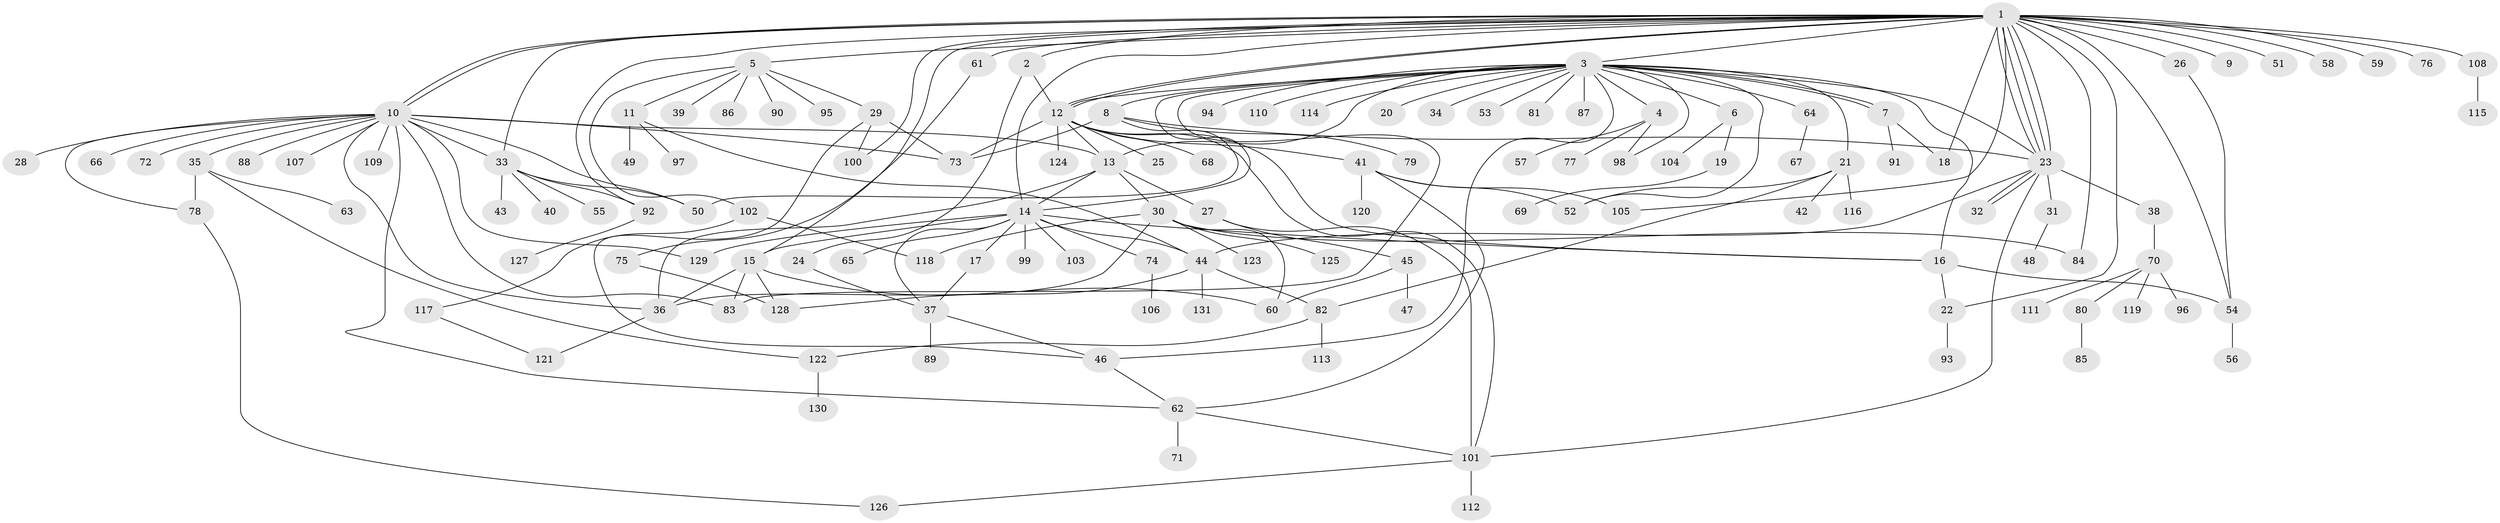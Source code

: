 // coarse degree distribution, {29: 0.010101010101010102, 3: 0.09090909090909091, 24: 0.010101010101010102, 10: 0.010101010101010102, 2: 0.16161616161616163, 4: 0.050505050505050504, 6: 0.010101010101010102, 1: 0.5252525252525253, 18: 0.010101010101010102, 11: 0.020202020202020204, 8: 0.010101010101010102, 7: 0.050505050505050504, 5: 0.030303030303030304, 16: 0.010101010101010102}
// Generated by graph-tools (version 1.1) at 2025/52/02/27/25 19:52:00]
// undirected, 131 vertices, 192 edges
graph export_dot {
graph [start="1"]
  node [color=gray90,style=filled];
  1;
  2;
  3;
  4;
  5;
  6;
  7;
  8;
  9;
  10;
  11;
  12;
  13;
  14;
  15;
  16;
  17;
  18;
  19;
  20;
  21;
  22;
  23;
  24;
  25;
  26;
  27;
  28;
  29;
  30;
  31;
  32;
  33;
  34;
  35;
  36;
  37;
  38;
  39;
  40;
  41;
  42;
  43;
  44;
  45;
  46;
  47;
  48;
  49;
  50;
  51;
  52;
  53;
  54;
  55;
  56;
  57;
  58;
  59;
  60;
  61;
  62;
  63;
  64;
  65;
  66;
  67;
  68;
  69;
  70;
  71;
  72;
  73;
  74;
  75;
  76;
  77;
  78;
  79;
  80;
  81;
  82;
  83;
  84;
  85;
  86;
  87;
  88;
  89;
  90;
  91;
  92;
  93;
  94;
  95;
  96;
  97;
  98;
  99;
  100;
  101;
  102;
  103;
  104;
  105;
  106;
  107;
  108;
  109;
  110;
  111;
  112;
  113;
  114;
  115;
  116;
  117;
  118;
  119;
  120;
  121;
  122;
  123;
  124;
  125;
  126;
  127;
  128;
  129;
  130;
  131;
  1 -- 2;
  1 -- 3;
  1 -- 5;
  1 -- 9;
  1 -- 10;
  1 -- 10;
  1 -- 12;
  1 -- 12;
  1 -- 14;
  1 -- 15;
  1 -- 18;
  1 -- 22;
  1 -- 23;
  1 -- 23;
  1 -- 23;
  1 -- 23;
  1 -- 26;
  1 -- 33;
  1 -- 51;
  1 -- 54;
  1 -- 58;
  1 -- 59;
  1 -- 61;
  1 -- 76;
  1 -- 84;
  1 -- 92;
  1 -- 100;
  1 -- 105;
  1 -- 108;
  2 -- 12;
  2 -- 24;
  3 -- 4;
  3 -- 6;
  3 -- 7;
  3 -- 7;
  3 -- 8;
  3 -- 12;
  3 -- 13;
  3 -- 14;
  3 -- 16;
  3 -- 20;
  3 -- 21;
  3 -- 23;
  3 -- 34;
  3 -- 46;
  3 -- 52;
  3 -- 53;
  3 -- 64;
  3 -- 81;
  3 -- 83;
  3 -- 87;
  3 -- 94;
  3 -- 98;
  3 -- 110;
  3 -- 114;
  4 -- 57;
  4 -- 77;
  4 -- 98;
  5 -- 11;
  5 -- 29;
  5 -- 39;
  5 -- 86;
  5 -- 90;
  5 -- 95;
  5 -- 102;
  6 -- 19;
  6 -- 104;
  7 -- 18;
  7 -- 91;
  8 -- 23;
  8 -- 50;
  8 -- 73;
  8 -- 79;
  10 -- 13;
  10 -- 28;
  10 -- 33;
  10 -- 35;
  10 -- 36;
  10 -- 50;
  10 -- 62;
  10 -- 66;
  10 -- 72;
  10 -- 73;
  10 -- 78;
  10 -- 83;
  10 -- 88;
  10 -- 107;
  10 -- 109;
  10 -- 129;
  11 -- 44;
  11 -- 49;
  11 -- 97;
  12 -- 13;
  12 -- 16;
  12 -- 25;
  12 -- 41;
  12 -- 68;
  12 -- 73;
  12 -- 101;
  12 -- 124;
  13 -- 14;
  13 -- 27;
  13 -- 30;
  13 -- 36;
  14 -- 15;
  14 -- 16;
  14 -- 17;
  14 -- 37;
  14 -- 44;
  14 -- 65;
  14 -- 74;
  14 -- 99;
  14 -- 103;
  14 -- 129;
  15 -- 36;
  15 -- 60;
  15 -- 83;
  15 -- 128;
  16 -- 22;
  16 -- 54;
  17 -- 37;
  19 -- 69;
  21 -- 42;
  21 -- 52;
  21 -- 82;
  21 -- 116;
  22 -- 93;
  23 -- 31;
  23 -- 32;
  23 -- 32;
  23 -- 38;
  23 -- 44;
  23 -- 101;
  24 -- 37;
  26 -- 54;
  27 -- 45;
  27 -- 101;
  29 -- 46;
  29 -- 73;
  29 -- 100;
  30 -- 36;
  30 -- 60;
  30 -- 84;
  30 -- 118;
  30 -- 123;
  30 -- 125;
  31 -- 48;
  33 -- 40;
  33 -- 43;
  33 -- 50;
  33 -- 55;
  33 -- 92;
  35 -- 63;
  35 -- 78;
  35 -- 122;
  36 -- 121;
  37 -- 46;
  37 -- 89;
  38 -- 70;
  41 -- 52;
  41 -- 62;
  41 -- 105;
  41 -- 120;
  44 -- 82;
  44 -- 128;
  44 -- 131;
  45 -- 47;
  45 -- 60;
  46 -- 62;
  54 -- 56;
  61 -- 75;
  62 -- 71;
  62 -- 101;
  64 -- 67;
  70 -- 80;
  70 -- 96;
  70 -- 111;
  70 -- 119;
  74 -- 106;
  75 -- 128;
  78 -- 126;
  80 -- 85;
  82 -- 113;
  82 -- 122;
  92 -- 127;
  101 -- 112;
  101 -- 126;
  102 -- 117;
  102 -- 118;
  108 -- 115;
  117 -- 121;
  122 -- 130;
}
